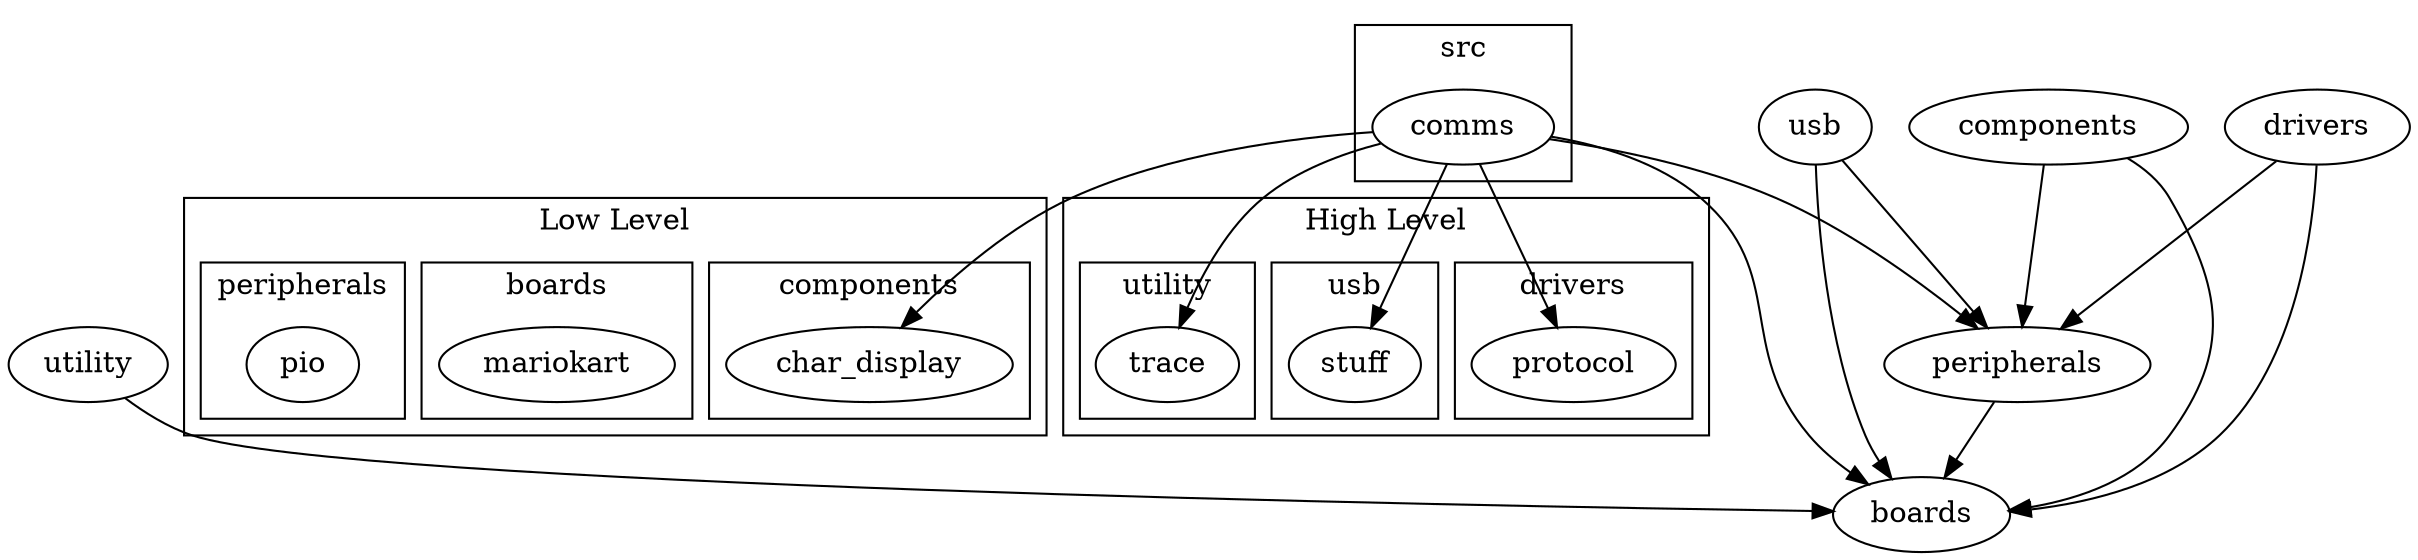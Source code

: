 digraph G {
  subgraph cluster_src {
    label = "src";
    comms;
  }

  subgraph cluster_highlevel {
    label = "High Level";

    subgraph cluster_drivers {
      label = "drivers";
      protocol;
    }

    subgraph cluster_usb {
      label = "usb";
      stuff;
    }

    subgraph cluster_utility {
      label = "utility";
      trace;
    }
  }

  subgraph cluster_lowlevel {
    label = "Low Level";

    subgraph cluster_components {
      label = "components";
      char_display;
    }

    subgraph cluster_boards {
      label = "boards";
      mariokart;
    }

    subgraph cluster_peripherals {
      label = "peripherals";
      pio;
    }
  }

  comms -> protocol;
  comms -> stuff [ltail=cluster_src, lhead=cluster_usb];
  comms -> trace [ltail=cluster_src, lhead=cluster_utility];
  comms -> char_display [ltail=cluster_src, lhead=cluster_components];
  comms -> peripherals;
  comms -> boards;

  drivers -> peripherals;
  drivers -> boards;

  usb -> peripherals;
  usb -> boards;

  utility -> boards;

  components -> peripherals;
  components -> boards;

  peripherals -> boards;
}

